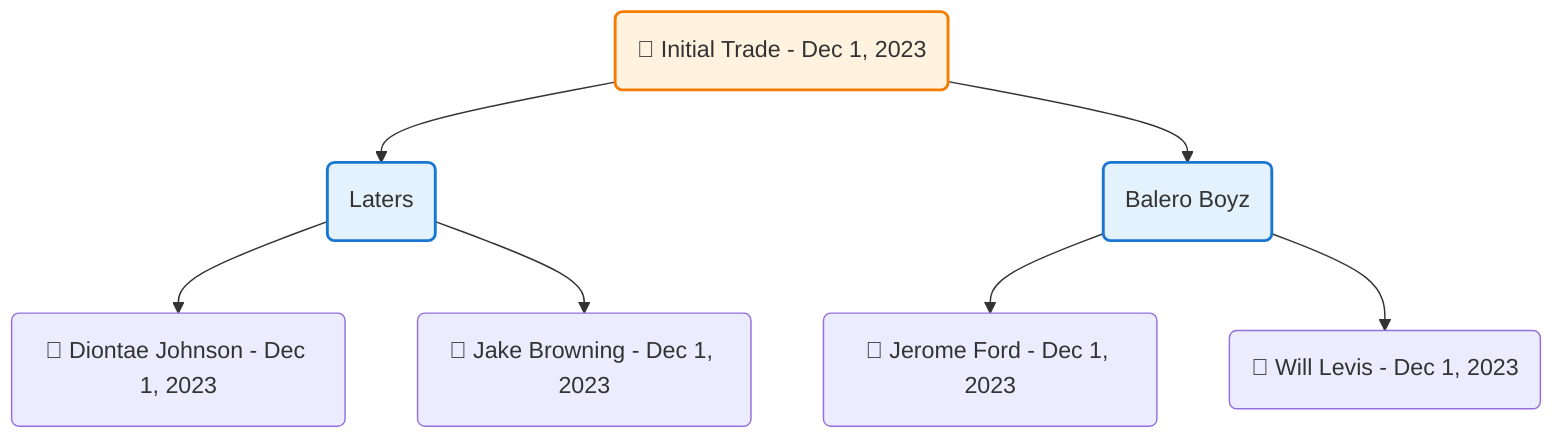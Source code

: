 flowchart TD

    TRADE_MAIN("🔄 Initial Trade - Dec 1, 2023")
    TEAM_1("Laters")
    TEAM_2("Balero Boyz")
    NODE_08dcab2e-90d0-4861-b771-091fe3b528ae("🔄 Diontae Johnson - Dec 1, 2023")
    NODE_a5ac4d89-76ce-4521-bd76-1ed69d435fcf("🔄 Jerome Ford - Dec 1, 2023")
    NODE_774272ec-1db8-490f-a990-88ad27ff6390("🔄 Jake Browning - Dec 1, 2023")
    NODE_2b17c560-29ec-45de-9fe4-c9d1e620d457("🔄 Will Levis - Dec 1, 2023")

    TRADE_MAIN --> TEAM_1
    TRADE_MAIN --> TEAM_2
    TEAM_1 --> NODE_08dcab2e-90d0-4861-b771-091fe3b528ae
    TEAM_2 --> NODE_a5ac4d89-76ce-4521-bd76-1ed69d435fcf
    TEAM_1 --> NODE_774272ec-1db8-490f-a990-88ad27ff6390
    TEAM_2 --> NODE_2b17c560-29ec-45de-9fe4-c9d1e620d457

    %% Node styling
    classDef teamNode fill:#e3f2fd,stroke:#1976d2,stroke-width:2px
    classDef tradeNode fill:#fff3e0,stroke:#f57c00,stroke-width:2px
    classDef playerNode fill:#f3e5f5,stroke:#7b1fa2,stroke-width:1px
    classDef nonRootPlayerNode fill:#f5f5f5,stroke:#757575,stroke-width:1px
    classDef endNode fill:#ffebee,stroke:#c62828,stroke-width:2px
    classDef waiverNode fill:#e8f5e8,stroke:#388e3c,stroke-width:2px
    classDef championshipNode fill:#fff9c4,stroke:#f57f17,stroke-width:3px

    class TEAM_1,TEAM_2 teamNode
    class TRADE_MAIN tradeNode